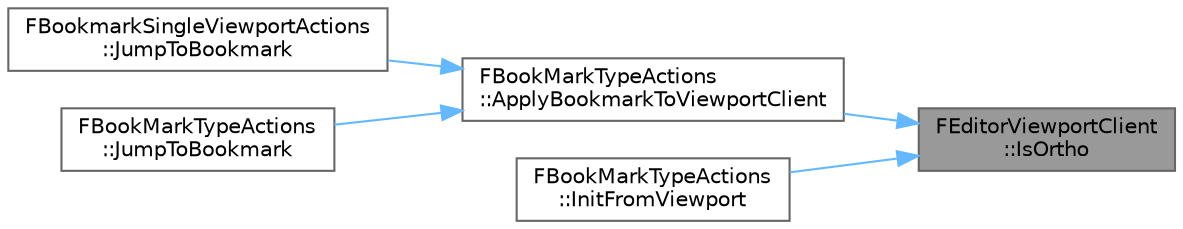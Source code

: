 digraph "FEditorViewportClient::IsOrtho"
{
 // INTERACTIVE_SVG=YES
 // LATEX_PDF_SIZE
  bgcolor="transparent";
  edge [fontname=Helvetica,fontsize=10,labelfontname=Helvetica,labelfontsize=10];
  node [fontname=Helvetica,fontsize=10,shape=box,height=0.2,width=0.4];
  rankdir="RL";
  Node1 [id="Node000001",label="FEditorViewportClient\l::IsOrtho",height=0.2,width=0.4,color="gray40", fillcolor="grey60", style="filled", fontcolor="black",tooltip="Returns true if this viewport is orthogonal."];
  Node1 -> Node2 [id="edge1_Node000001_Node000002",dir="back",color="steelblue1",style="solid",tooltip=" "];
  Node2 [id="Node000002",label="FBookMarkTypeActions\l::ApplyBookmarkToViewportClient",height=0.2,width=0.4,color="grey40", fillcolor="white", style="filled",URL="$d6/dd0/classFBookMarkTypeActions.html#aa0dca8bc1cca0961ebed7d85f134f7a7",tooltip=" "];
  Node2 -> Node3 [id="edge2_Node000002_Node000003",dir="back",color="steelblue1",style="solid",tooltip=" "];
  Node3 [id="Node000003",label="FBookmarkSingleViewportActions\l::JumpToBookmark",height=0.2,width=0.4,color="grey40", fillcolor="white", style="filled",URL="$d2/dc8/classFBookmarkSingleViewportActions.html#a986dd3b9b44a88d1300fc0626ecda0c2",tooltip="Called to jump to the given bookmark."];
  Node2 -> Node4 [id="edge3_Node000002_Node000004",dir="back",color="steelblue1",style="solid",tooltip=" "];
  Node4 [id="Node000004",label="FBookMarkTypeActions\l::JumpToBookmark",height=0.2,width=0.4,color="grey40", fillcolor="white", style="filled",URL="$d6/dd0/classFBookMarkTypeActions.html#a79c7d343e240670c2147313ebcff351c",tooltip="Called to jump to the given bookmark."];
  Node1 -> Node5 [id="edge4_Node000001_Node000005",dir="back",color="steelblue1",style="solid",tooltip=" "];
  Node5 [id="Node000005",label="FBookMarkTypeActions\l::InitFromViewport",height=0.2,width=0.4,color="grey40", fillcolor="white", style="filled",URL="$d6/dd0/classFBookMarkTypeActions.html#a10b14a07a93611287643016acb60e671",tooltip="Called to initialize the given bookmark from the given Viewport."];
}

